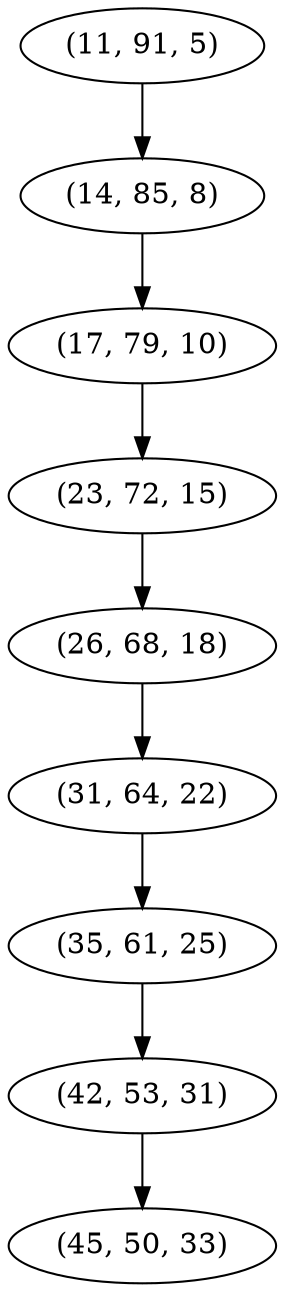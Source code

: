 digraph tree {
    "(11, 91, 5)";
    "(14, 85, 8)";
    "(17, 79, 10)";
    "(23, 72, 15)";
    "(26, 68, 18)";
    "(31, 64, 22)";
    "(35, 61, 25)";
    "(42, 53, 31)";
    "(45, 50, 33)";
    "(11, 91, 5)" -> "(14, 85, 8)";
    "(14, 85, 8)" -> "(17, 79, 10)";
    "(17, 79, 10)" -> "(23, 72, 15)";
    "(23, 72, 15)" -> "(26, 68, 18)";
    "(26, 68, 18)" -> "(31, 64, 22)";
    "(31, 64, 22)" -> "(35, 61, 25)";
    "(35, 61, 25)" -> "(42, 53, 31)";
    "(42, 53, 31)" -> "(45, 50, 33)";
}
